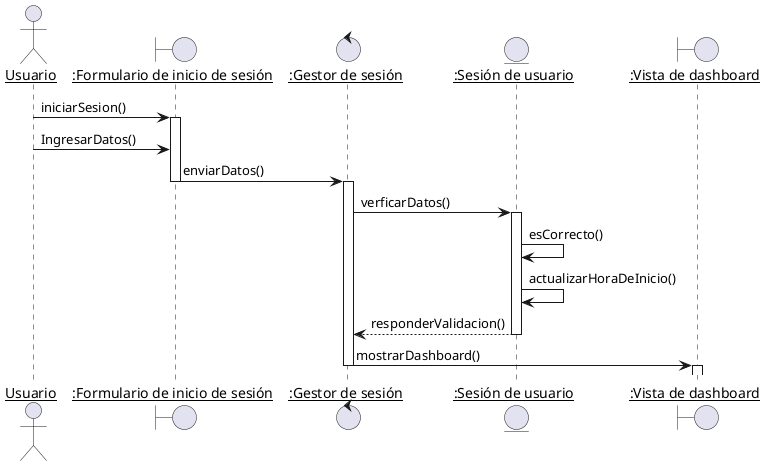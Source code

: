 @startuml DiagramaDeSecuenciaIniciarSesion
skinparam sequenceParticipant underline

actor Usuario as user
boundary ":Formulario de inicio de sesión" as FIS
control ":Gestor de sesión" as GS
entity ":Sesión de usuario" as SU
boundary ":Vista de dashboard" as VD


user -> FIS : iniciarSesion()
activate FIS
user -> FIS : IngresarDatos()
FIS -> GS : enviarDatos()
deactivate FIS
activate GS
GS -> SU : verficarDatos()
activate SU
SU -> SU : esCorrecto()
SU -> SU : actualizarHoraDeInicio()
SU --> GS : responderValidacion()
deactivate SU
GS -> VD : mostrarDashboard()
deactivate GS
activate VD
deactivate VD

@enduml
